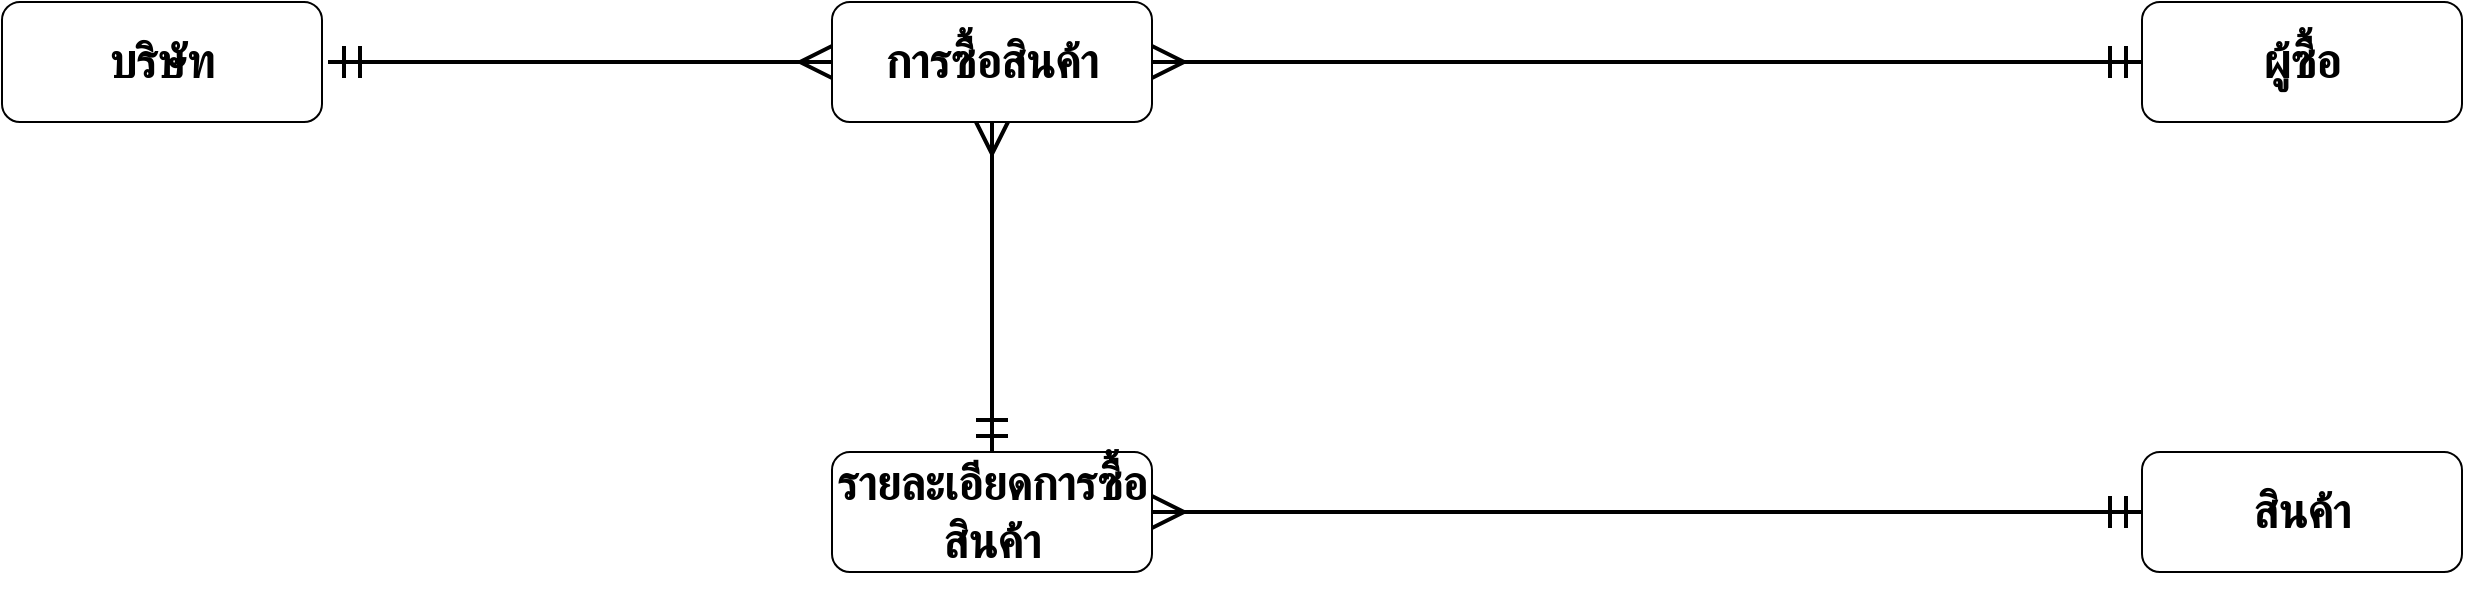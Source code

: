 <mxfile version="22.1.5" type="github">
  <diagram name="Page-1" id="8Gk2jwWGp6PCqlP09vF2">
    <mxGraphModel dx="2049" dy="1120" grid="1" gridSize="10" guides="1" tooltips="1" connect="1" arrows="1" fold="1" page="1" pageScale="1" pageWidth="1600" pageHeight="600" math="0" shadow="0">
      <root>
        <mxCell id="0" />
        <mxCell id="1" parent="0" />
        <mxCell id="vinHfMNbz0QVOYfKeV6w-3" style="edgeStyle=orthogonalEdgeStyle;rounded=1;orthogonalLoop=1;jettySize=auto;html=1;entryX=0;entryY=0.5;entryDx=0;entryDy=0;startSize=13;sourcePerimeterSpacing=3;startArrow=ERmandOne;startFill=0;endArrow=ERmany;endFill=0;strokeWidth=2;endSize=13;targetPerimeterSpacing=3;" edge="1" parent="1" source="vinHfMNbz0QVOYfKeV6w-1" target="vinHfMNbz0QVOYfKeV6w-2">
          <mxGeometry relative="1" as="geometry" />
        </mxCell>
        <mxCell id="vinHfMNbz0QVOYfKeV6w-1" value="&lt;h1&gt;บริษัท&lt;/h1&gt;" style="rounded=1;whiteSpace=wrap;html=1;" vertex="1" parent="1">
          <mxGeometry x="185" y="193" width="160" height="60" as="geometry" />
        </mxCell>
        <mxCell id="vinHfMNbz0QVOYfKeV6w-9" style="edgeStyle=orthogonalEdgeStyle;rounded=1;orthogonalLoop=1;jettySize=auto;html=1;endArrow=ERmandOne;endFill=0;startArrow=ERmany;startFill=0;endSize=13;startSize=13;strokeWidth=2;" edge="1" parent="1" source="vinHfMNbz0QVOYfKeV6w-2" target="vinHfMNbz0QVOYfKeV6w-8">
          <mxGeometry relative="1" as="geometry" />
        </mxCell>
        <mxCell id="vinHfMNbz0QVOYfKeV6w-2" value="&lt;h1&gt;การซื้อสินค้า&lt;/h1&gt;" style="rounded=1;whiteSpace=wrap;html=1;" vertex="1" parent="1">
          <mxGeometry x="600" y="193" width="160" height="60" as="geometry" />
        </mxCell>
        <mxCell id="vinHfMNbz0QVOYfKeV6w-8" value="&lt;h1&gt;ผู้ซื้อ&lt;/h1&gt;" style="rounded=1;whiteSpace=wrap;html=1;" vertex="1" parent="1">
          <mxGeometry x="1255" y="193" width="160" height="60" as="geometry" />
        </mxCell>
        <mxCell id="vinHfMNbz0QVOYfKeV6w-10" value="&lt;h1&gt;สินค้า&lt;br&gt;&lt;/h1&gt;" style="rounded=1;whiteSpace=wrap;html=1;" vertex="1" parent="1">
          <mxGeometry x="1255" y="418" width="160" height="60" as="geometry" />
        </mxCell>
        <mxCell id="vinHfMNbz0QVOYfKeV6w-16" style="edgeStyle=orthogonalEdgeStyle;rounded=1;orthogonalLoop=1;jettySize=auto;html=1;endArrow=ERmany;endFill=0;strokeWidth=2;endSize=13;startSize=13;startArrow=ERmandOne;startFill=0;" edge="1" parent="1" source="vinHfMNbz0QVOYfKeV6w-15" target="vinHfMNbz0QVOYfKeV6w-2">
          <mxGeometry relative="1" as="geometry">
            <mxPoint x="825" y="263" as="targetPoint" />
          </mxGeometry>
        </mxCell>
        <mxCell id="vinHfMNbz0QVOYfKeV6w-25" style="edgeStyle=orthogonalEdgeStyle;rounded=1;orthogonalLoop=1;jettySize=auto;html=1;entryX=0;entryY=0.5;entryDx=0;entryDy=0;strokeWidth=2;endSize=13;startSize=13;startArrow=ERmany;startFill=0;endArrow=ERmandOne;endFill=0;" edge="1" parent="1" source="vinHfMNbz0QVOYfKeV6w-15" target="vinHfMNbz0QVOYfKeV6w-10">
          <mxGeometry relative="1" as="geometry" />
        </mxCell>
        <mxCell id="vinHfMNbz0QVOYfKeV6w-15" value="&lt;h1&gt;รายละเอียดการซื้อสินค้า&lt;br&gt;&lt;/h1&gt;" style="rounded=1;whiteSpace=wrap;html=1;" vertex="1" parent="1">
          <mxGeometry x="600" y="418" width="160" height="60" as="geometry" />
        </mxCell>
      </root>
    </mxGraphModel>
  </diagram>
</mxfile>
